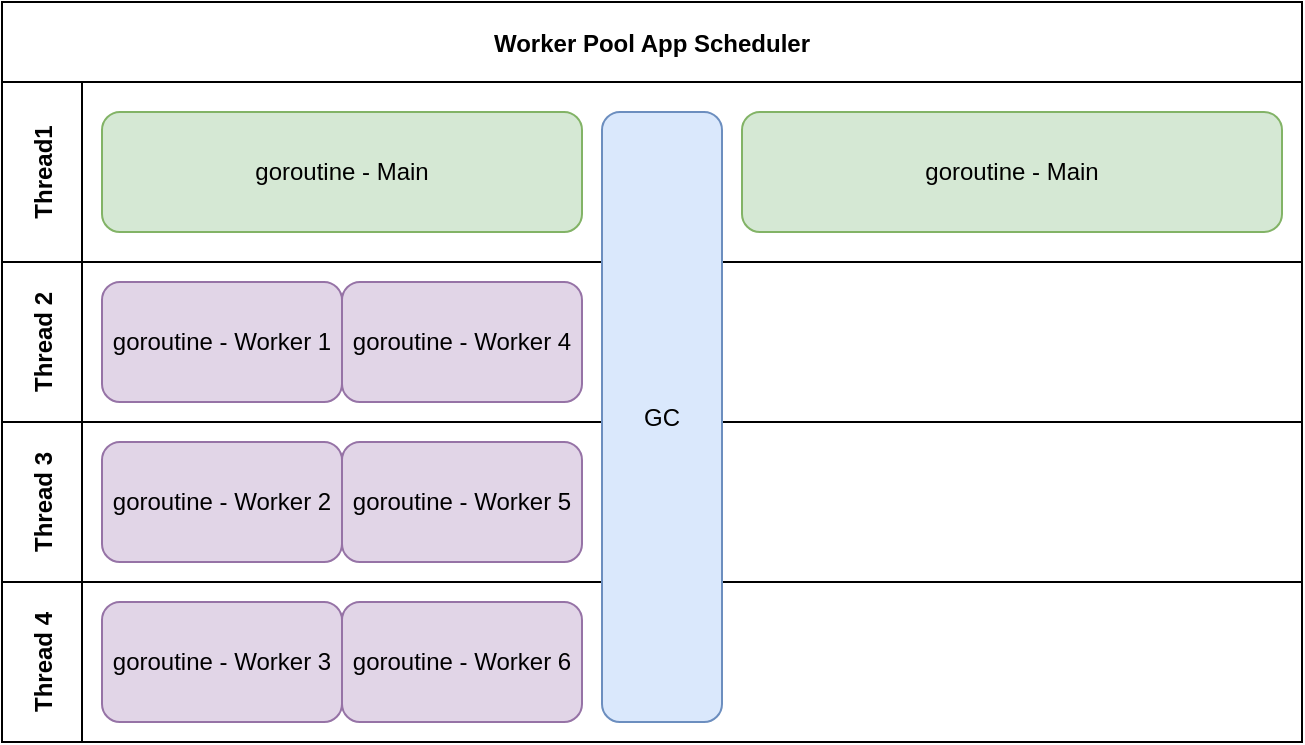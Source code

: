 <mxfile version="17.5.0" type="github">
  <diagram id="Mwg2nT4T8ZCo53rEqKDP" name="Page-1">
    <mxGraphModel dx="1298" dy="807" grid="1" gridSize="10" guides="1" tooltips="1" connect="1" arrows="1" fold="1" page="1" pageScale="1" pageWidth="850" pageHeight="1100" math="0" shadow="0">
      <root>
        <mxCell id="0" />
        <mxCell id="1" parent="0" />
        <mxCell id="3nuBFxr9cyL0pnOWT2aG-1" value="Worker Pool App Scheduler" style="shape=table;childLayout=tableLayout;startSize=40;collapsible=0;recursiveResize=0;expand=0;fillColor=none;fontStyle=1" parent="1" vertex="1">
          <mxGeometry x="100" y="70" width="650" height="370" as="geometry" />
        </mxCell>
        <mxCell id="3nuBFxr9cyL0pnOWT2aG-3" value="Thread1" style="shape=tableRow;horizontal=0;swimlaneHead=0;swimlaneBody=0;top=0;left=0;bottom=0;right=0;fillColor=none;points=[[0,0.5],[1,0.5]];portConstraint=eastwest;startSize=40;collapsible=0;recursiveResize=0;expand=0;fontStyle=1;" parent="3nuBFxr9cyL0pnOWT2aG-1" vertex="1">
          <mxGeometry y="40" width="650" height="90" as="geometry" />
        </mxCell>
        <mxCell id="3nuBFxr9cyL0pnOWT2aG-4" value="" style="swimlane;swimlaneHead=0;swimlaneBody=0;connectable=0;fillColor=none;startSize=0;collapsible=0;recursiveResize=0;expand=0;fontStyle=1;" parent="3nuBFxr9cyL0pnOWT2aG-3" vertex="1">
          <mxGeometry x="40" width="610" height="90" as="geometry">
            <mxRectangle width="610" height="90" as="alternateBounds" />
          </mxGeometry>
        </mxCell>
        <mxCell id="we4XuuItNtd-6PvZgcAC-14" value="goroutine - Main" style="rounded=1;whiteSpace=wrap;html=1;fillColor=#d5e8d4;strokeColor=#82b366;" parent="3nuBFxr9cyL0pnOWT2aG-4" vertex="1">
          <mxGeometry x="10" y="15" width="240" height="60" as="geometry" />
        </mxCell>
        <mxCell id="we4XuuItNtd-6PvZgcAC-21" value="GC" style="rounded=1;whiteSpace=wrap;html=1;fillColor=#dae8fc;strokeColor=#6c8ebf;" parent="3nuBFxr9cyL0pnOWT2aG-4" vertex="1">
          <mxGeometry x="260" y="15" width="60" height="305" as="geometry" />
        </mxCell>
        <mxCell id="we4XuuItNtd-6PvZgcAC-22" value="goroutine - Main" style="rounded=1;whiteSpace=wrap;html=1;fillColor=#d5e8d4;strokeColor=#82b366;" parent="3nuBFxr9cyL0pnOWT2aG-4" vertex="1">
          <mxGeometry x="330" y="15" width="270" height="60" as="geometry" />
        </mxCell>
        <mxCell id="3nuBFxr9cyL0pnOWT2aG-15" value="Thread 2" style="shape=tableRow;horizontal=0;swimlaneHead=0;swimlaneBody=0;top=0;left=0;bottom=0;right=0;fillColor=none;points=[[0,0.5],[1,0.5]];portConstraint=eastwest;startSize=40;collapsible=0;recursiveResize=0;expand=0;fontStyle=1;" parent="3nuBFxr9cyL0pnOWT2aG-1" vertex="1">
          <mxGeometry y="130" width="650" height="80" as="geometry" />
        </mxCell>
        <mxCell id="3nuBFxr9cyL0pnOWT2aG-16" value="" style="swimlane;swimlaneHead=0;swimlaneBody=0;connectable=0;fillColor=none;startSize=0;collapsible=0;recursiveResize=0;expand=0;fontStyle=1;" parent="3nuBFxr9cyL0pnOWT2aG-15" vertex="1">
          <mxGeometry x="40" width="610" height="80" as="geometry">
            <mxRectangle width="610" height="80" as="alternateBounds" />
          </mxGeometry>
        </mxCell>
        <mxCell id="we4XuuItNtd-6PvZgcAC-15" value="goroutine - Worker 1" style="rounded=1;whiteSpace=wrap;html=1;fillColor=#e1d5e7;strokeColor=#9673a6;" parent="3nuBFxr9cyL0pnOWT2aG-16" vertex="1">
          <mxGeometry x="10" y="10" width="120" height="60" as="geometry" />
        </mxCell>
        <mxCell id="we4XuuItNtd-6PvZgcAC-16" value="goroutine - Worker 4" style="rounded=1;whiteSpace=wrap;html=1;fillColor=#e1d5e7;strokeColor=#9673a6;" parent="3nuBFxr9cyL0pnOWT2aG-16" vertex="1">
          <mxGeometry x="130" y="10" width="120" height="60" as="geometry" />
        </mxCell>
        <mxCell id="we4XuuItNtd-6PvZgcAC-6" value="Thread 3" style="shape=tableRow;horizontal=0;swimlaneHead=0;swimlaneBody=0;top=0;left=0;bottom=0;right=0;fillColor=none;points=[[0,0.5],[1,0.5]];portConstraint=eastwest;startSize=40;collapsible=0;recursiveResize=0;expand=0;fontStyle=1;" parent="3nuBFxr9cyL0pnOWT2aG-1" vertex="1">
          <mxGeometry y="210" width="650" height="80" as="geometry" />
        </mxCell>
        <mxCell id="we4XuuItNtd-6PvZgcAC-7" style="swimlane;swimlaneHead=0;swimlaneBody=0;connectable=0;fillColor=none;startSize=0;collapsible=0;recursiveResize=0;expand=0;fontStyle=1;" parent="we4XuuItNtd-6PvZgcAC-6" vertex="1">
          <mxGeometry x="40" width="610" height="80" as="geometry">
            <mxRectangle width="610" height="80" as="alternateBounds" />
          </mxGeometry>
        </mxCell>
        <mxCell id="we4XuuItNtd-6PvZgcAC-20" value="goroutine - Worker 2" style="rounded=1;whiteSpace=wrap;html=1;fillColor=#e1d5e7;strokeColor=#9673a6;" parent="we4XuuItNtd-6PvZgcAC-7" vertex="1">
          <mxGeometry x="10" y="10" width="120" height="60" as="geometry" />
        </mxCell>
        <mxCell id="we4XuuItNtd-6PvZgcAC-17" value="goroutine - Worker 5" style="rounded=1;whiteSpace=wrap;html=1;fillColor=#e1d5e7;strokeColor=#9673a6;" parent="we4XuuItNtd-6PvZgcAC-7" vertex="1">
          <mxGeometry x="130" y="10" width="120" height="60" as="geometry" />
        </mxCell>
        <mxCell id="we4XuuItNtd-6PvZgcAC-2" value="Thread 4" style="shape=tableRow;horizontal=0;swimlaneHead=0;swimlaneBody=0;top=0;left=0;bottom=0;right=0;fillColor=none;points=[[0,0.5],[1,0.5]];portConstraint=eastwest;startSize=40;collapsible=0;recursiveResize=0;expand=0;fontStyle=1;" parent="3nuBFxr9cyL0pnOWT2aG-1" vertex="1">
          <mxGeometry y="290" width="650" height="80" as="geometry" />
        </mxCell>
        <mxCell id="we4XuuItNtd-6PvZgcAC-3" style="swimlane;swimlaneHead=0;swimlaneBody=0;connectable=0;fillColor=none;startSize=0;collapsible=0;recursiveResize=0;expand=0;fontStyle=1;" parent="we4XuuItNtd-6PvZgcAC-2" vertex="1">
          <mxGeometry x="40" width="610" height="80" as="geometry">
            <mxRectangle width="610" height="80" as="alternateBounds" />
          </mxGeometry>
        </mxCell>
        <mxCell id="we4XuuItNtd-6PvZgcAC-19" value="goroutine - Worker 3" style="rounded=1;whiteSpace=wrap;html=1;fillColor=#e1d5e7;strokeColor=#9673a6;" parent="we4XuuItNtd-6PvZgcAC-3" vertex="1">
          <mxGeometry x="10" y="10" width="120" height="60" as="geometry" />
        </mxCell>
        <mxCell id="we4XuuItNtd-6PvZgcAC-18" value="goroutine - Worker 6" style="rounded=1;whiteSpace=wrap;html=1;fillColor=#e1d5e7;strokeColor=#9673a6;" parent="we4XuuItNtd-6PvZgcAC-3" vertex="1">
          <mxGeometry x="130" y="10" width="120" height="60" as="geometry" />
        </mxCell>
      </root>
    </mxGraphModel>
  </diagram>
</mxfile>
